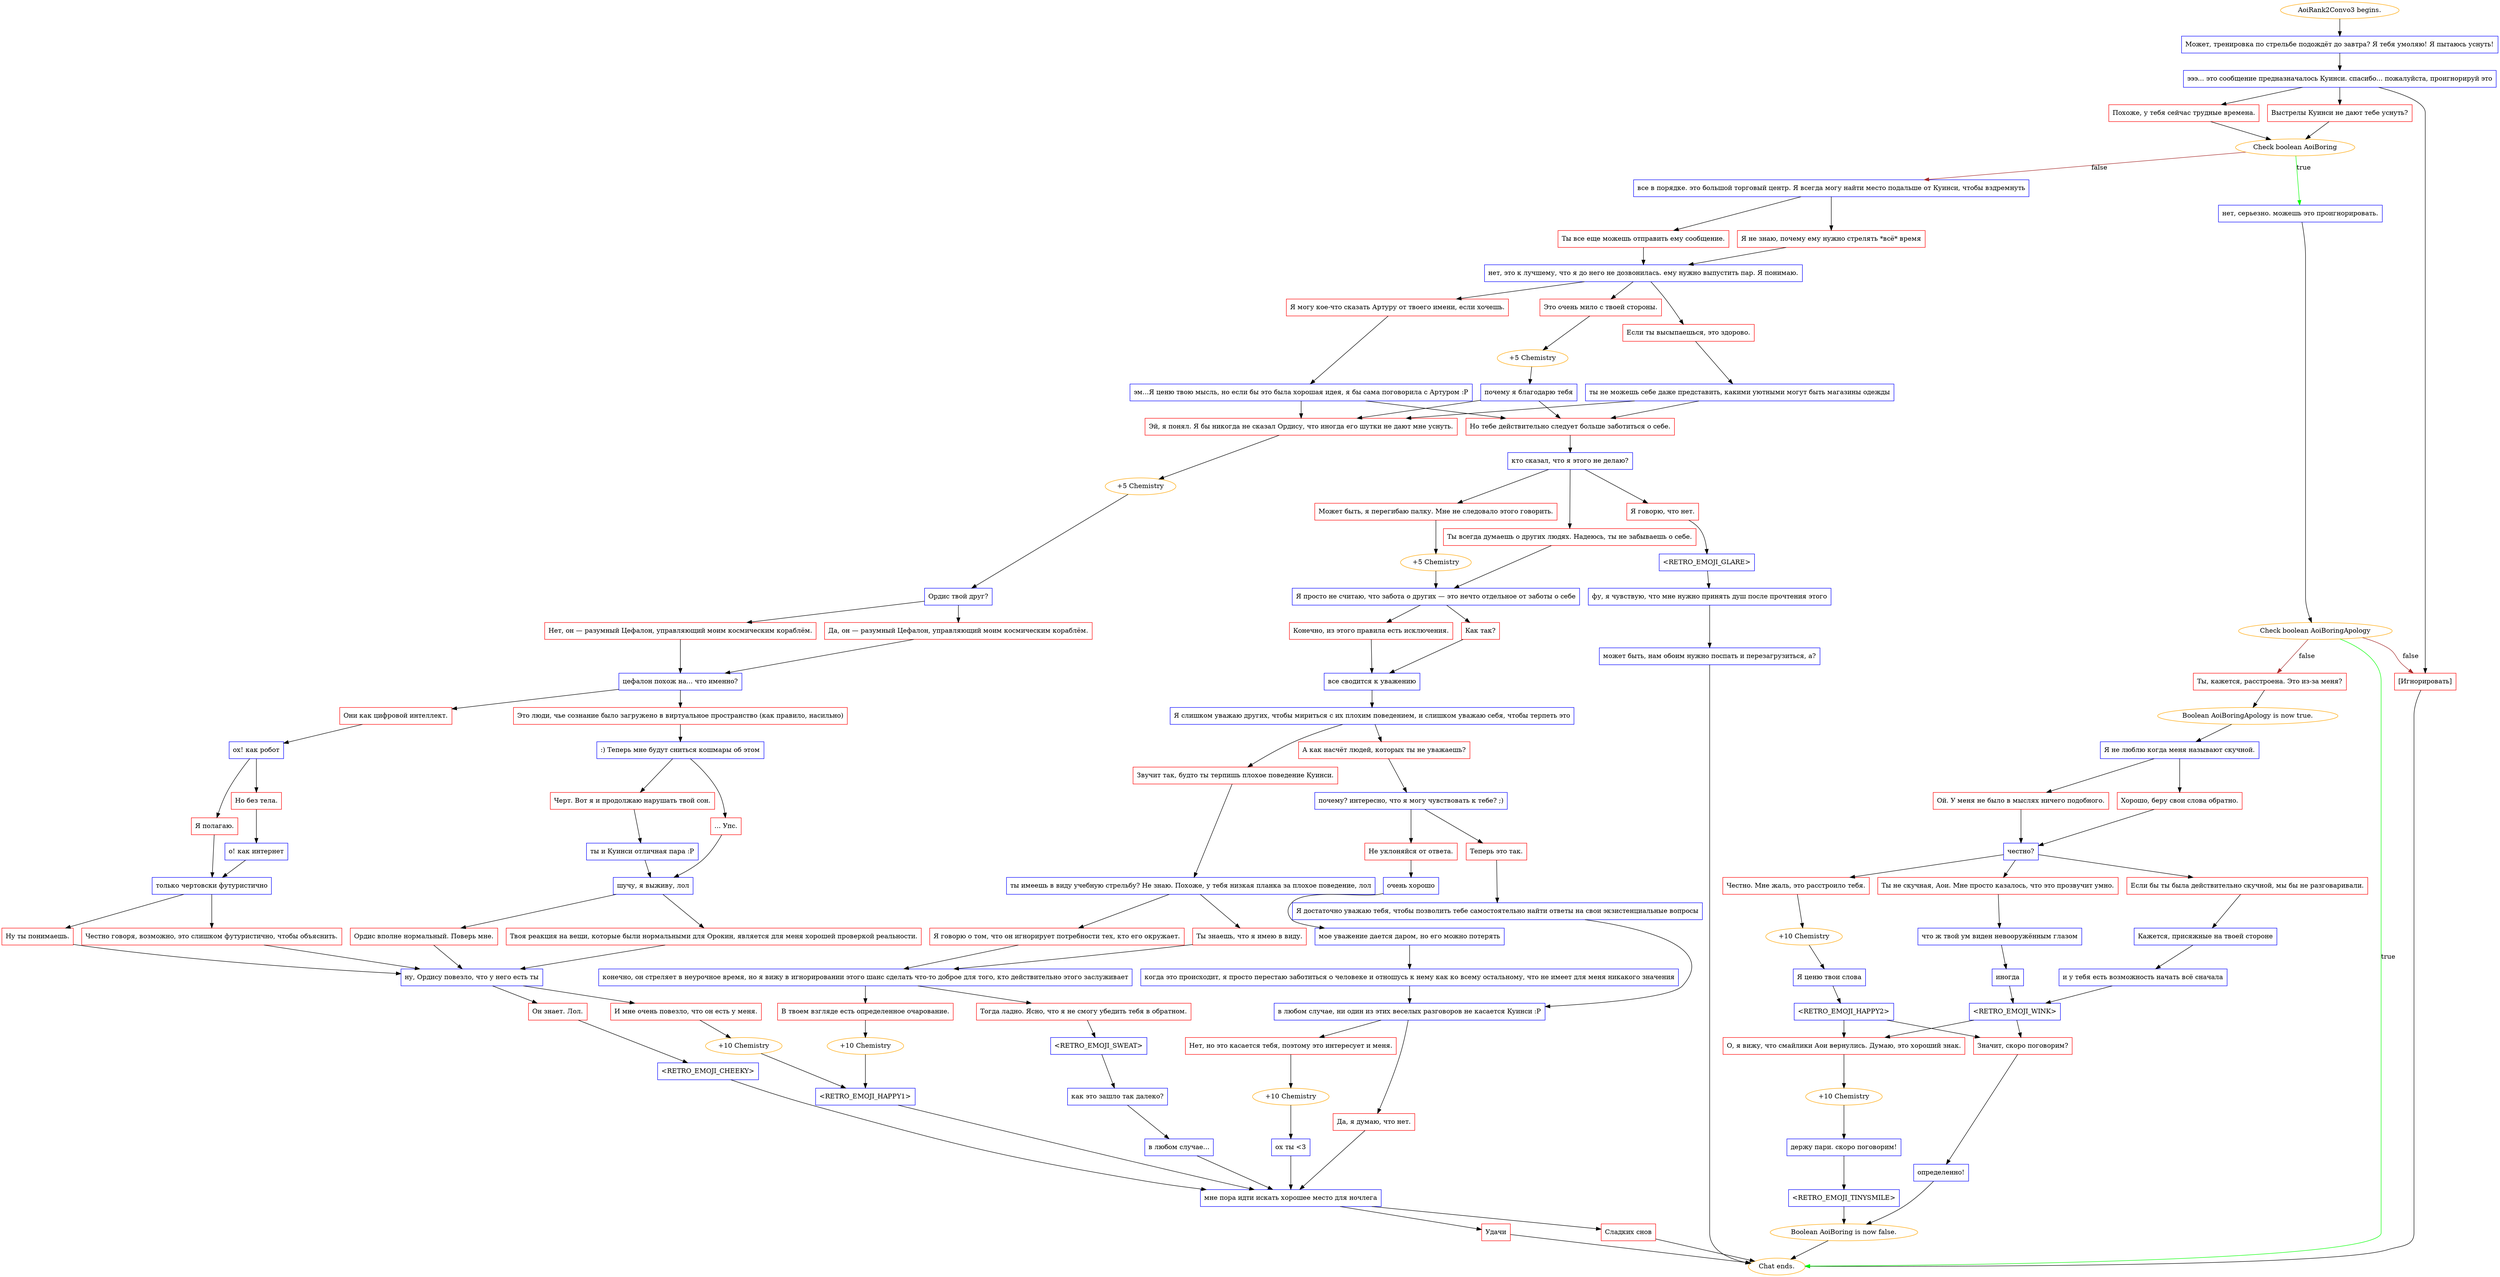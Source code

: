 digraph {
	"AoiRank2Convo3 begins." [color=orange];
		"AoiRank2Convo3 begins." -> j2880279265;
	j2880279265 [label="Может, тренировка по стрельбе подождёт до завтра? Я тебя умоляю! Я пытаюсь уснуть!",shape=box,color=blue];
		j2880279265 -> j3950814938;
	j3950814938 [label="эээ... это сообщение предназначалось Куинси. спасибо... пожалуйста, проигнорируй это",shape=box,color=blue];
		j3950814938 -> j2647853915;
		j3950814938 -> j3944850729;
		j3950814938 -> j3432236701;
	j2647853915 [label="Выстрелы Куинси не дают тебе уснуть?",shape=box,color=red];
		j2647853915 -> j1609432289;
	j3944850729 [label="Похоже, у тебя сейчас трудные времена.",shape=box,color=red];
		j3944850729 -> j1609432289;
	j3432236701 [label="[Игнорировать]",shape=box,color=red];
		j3432236701 -> "Chat ends.";
	j1609432289 [label="Check boolean AoiBoring",color=orange];
		j1609432289 -> j4289695912 [label=true,color=green];
		j1609432289 -> j2608505245 [label=false,color=brown];
	"Chat ends." [color=orange];
	j4289695912 [label="нет, серьезно. можешь это проигнорировать.",shape=box,color=blue];
		j4289695912 -> j184200178;
	j2608505245 [label="все в порядке. это большой торговый центр. Я всегда могу найти место подальше от Куинси, чтобы вздремнуть",shape=box,color=blue];
		j2608505245 -> j231214990;
		j2608505245 -> j3706104826;
	j184200178 [label="Check boolean AoiBoringApology",color=orange];
		j184200178 -> "Chat ends." [label=true,color=green];
		j184200178 -> j2480532269 [label=false,color=brown];
		j184200178 -> j3432236701 [label=false,color=brown];
	j231214990 [label="Я не знаю, почему ему нужно стрелять *всё* время",shape=box,color=red];
		j231214990 -> j1588404106;
	j3706104826 [label="Ты все еще можешь отправить ему сообщение.",shape=box,color=red];
		j3706104826 -> j1588404106;
	j2480532269 [label="Ты, кажется, расстроена. Это из-за меня?",shape=box,color=red];
		j2480532269 -> j3663586216;
	j1588404106 [label="нет, это к лучшему, что я до него не дозвонилась. ему нужно выпустить пар. Я понимаю.",shape=box,color=blue];
		j1588404106 -> j2417727644;
		j1588404106 -> j2286666673;
		j1588404106 -> j1113005333;
	j3663586216 [label="Boolean AoiBoringApology is now true.",color=orange];
		j3663586216 -> j113524909;
	j2417727644 [label="Я могу кое-что сказать Артуру от твоего имени, если хочешь.",shape=box,color=red];
		j2417727644 -> j2975828210;
	j2286666673 [label="Это очень мило с твоей стороны.",shape=box,color=red];
		j2286666673 -> j2649075529;
	j1113005333 [label="Если ты высыпаешься, это здорово.",shape=box,color=red];
		j1113005333 -> j1314188704;
	j113524909 [label="Я не люблю когда меня называют скучной.",shape=box,color=blue];
		j113524909 -> j1507125938;
		j113524909 -> j23390049;
	j2975828210 [label="эм...Я ценю твою мысль, но если бы это была хорошая идея, я бы сама поговорила с Артуром :P",shape=box,color=blue];
		j2975828210 -> j1685062883;
		j2975828210 -> j161610344;
	j2649075529 [label="+5 Chemistry",color=orange];
		j2649075529 -> j2646609888;
	j1314188704 [label="ты не можешь себе даже представить, какими уютными могут быть магазины одежды",shape=box,color=blue];
		j1314188704 -> j1685062883;
		j1314188704 -> j161610344;
	j1507125938 [label="Ой. У меня не было в мыслях ничего подобного.",shape=box,color=red];
		j1507125938 -> j716637053;
	j23390049 [label="Хорошо, беру свои слова обратно.",shape=box,color=red];
		j23390049 -> j716637053;
	j1685062883 [label="Эй, я понял. Я бы никогда не сказал Ордису, что иногда его шутки не дают мне уснуть.",shape=box,color=red];
		j1685062883 -> j1710470974;
	j161610344 [label="Но тебе действительно следует больше заботиться о себе.",shape=box,color=red];
		j161610344 -> j917147361;
	j2646609888 [label="почему я благодарю тебя",shape=box,color=blue];
		j2646609888 -> j1685062883;
		j2646609888 -> j161610344;
	j716637053 [label="честно?",shape=box,color=blue];
		j716637053 -> j1006132652;
		j716637053 -> j1988997325;
		j716637053 -> j392340440;
	j1710470974 [label="+5 Chemistry",color=orange];
		j1710470974 -> j259273965;
	j917147361 [label="кто сказал, что я этого не делаю?",shape=box,color=blue];
		j917147361 -> j2806763375;
		j917147361 -> j4107565405;
		j917147361 -> j1920129807;
	j1006132652 [label="Честно. Мне жаль, это расстроило тебя.",shape=box,color=red];
		j1006132652 -> j4278149646;
	j1988997325 [label="Ты не скучная, Аои. Мне просто казалось, что это прозвучит умно.",shape=box,color=red];
		j1988997325 -> j790204623;
	j392340440 [label="Если бы ты была действительно скучной, мы бы не разговаривали.",shape=box,color=red];
		j392340440 -> j811196726;
	j259273965 [label="Ордис твой друг?",shape=box,color=blue];
		j259273965 -> j212327127;
		j259273965 -> j839714394;
	j2806763375 [label="Ты всегда думаешь о других людях. Надеюсь, ты не забываешь о себе.",shape=box,color=red];
		j2806763375 -> j947082150;
	j4107565405 [label="Может быть, я перегибаю палку. Мне не следовало этого говорить.",shape=box,color=red];
		j4107565405 -> j2937602257;
	j1920129807 [label="Я говорю, что нет.",shape=box,color=red];
		j1920129807 -> j4188795723;
	j4278149646 [label="+10 Chemistry",color=orange];
		j4278149646 -> j3868614278;
	j790204623 [label="что ж твой ум виден невооружённым глазом",shape=box,color=blue];
		j790204623 -> j3521167181;
	j811196726 [label="Кажется, присяжные на твоей стороне",shape=box,color=blue];
		j811196726 -> j722159084;
	j212327127 [label="Да, он — разумный Цефалон, управляющий моим космическим кораблём.",shape=box,color=red];
		j212327127 -> j2273141615;
	j839714394 [label="Нет, он — разумный Цефалон, управляющий моим космическим кораблём.",shape=box,color=red];
		j839714394 -> j2273141615;
	j947082150 [label="Я просто не считаю, что забота о других — это нечто отдельное от заботы о себе",shape=box,color=blue];
		j947082150 -> j281936272;
		j947082150 -> j2408175258;
	j2937602257 [label="+5 Chemistry",color=orange];
		j2937602257 -> j947082150;
	j4188795723 [label="<RETRO_EMOJI_GLARE>",shape=box,color=blue];
		j4188795723 -> j3516323554;
	j3868614278 [label="Я ценю твои слова",shape=box,color=blue];
		j3868614278 -> j866100975;
	j3521167181 [label="иногда",shape=box,color=blue];
		j3521167181 -> j2769349076;
	j722159084 [label="и у тебя есть возможность начать всё сначала",shape=box,color=blue];
		j722159084 -> j2769349076;
	j2273141615 [label="цефалон похож на... что именно?",shape=box,color=blue];
		j2273141615 -> j3060836771;
		j2273141615 -> j1503467614;
	j281936272 [label="Конечно, из этого правила есть исключения.",shape=box,color=red];
		j281936272 -> j1811653867;
	j2408175258 [label="Как так?",shape=box,color=red];
		j2408175258 -> j1811653867;
	j3516323554 [label="фу, я чувствую, что мне нужно принять душ после прочтения этого",shape=box,color=blue];
		j3516323554 -> j1196848062;
	j866100975 [label="<RETRO_EMOJI_HAPPY2>",shape=box,color=blue];
		j866100975 -> j1847803706;
		j866100975 -> j2941210274;
	j2769349076 [label="<RETRO_EMOJI_WINK>",shape=box,color=blue];
		j2769349076 -> j1847803706;
		j2769349076 -> j2941210274;
	j3060836771 [label="Они как цифровой интеллект.",shape=box,color=red];
		j3060836771 -> j3187686510;
	j1503467614 [label="Это люди, чье сознание было загружено в виртуальное пространство (как правило, насильно)",shape=box,color=red];
		j1503467614 -> j3757037231;
	j1811653867 [label="все сводится к уважению",shape=box,color=blue];
		j1811653867 -> j1525669859;
	j1196848062 [label="может быть, нам обоим нужно поспать и перезагрузиться, а?",shape=box,color=blue];
		j1196848062 -> "Chat ends.";
	j1847803706 [label="Значит, скоро поговорим?",shape=box,color=red];
		j1847803706 -> j3540396099;
	j2941210274 [label="О, я вижу, что смайлики Аои вернулись. Думаю, это хороший знак.",shape=box,color=red];
		j2941210274 -> j3784687230;
	j3187686510 [label="ох! как робот",shape=box,color=blue];
		j3187686510 -> j4223797600;
		j3187686510 -> j610236825;
	j3757037231 [label=":) Теперь мне будут сниться кошмары об этом",shape=box,color=blue];
		j3757037231 -> j2138721025;
		j3757037231 -> j1626869922;
	j1525669859 [label="Я слишком уважаю других, чтобы мириться с их плохим поведением, и слишком уважаю себя, чтобы терпеть это",shape=box,color=blue];
		j1525669859 -> j416043673;
		j1525669859 -> j2873145561;
	j3540396099 [label="определенно!",shape=box,color=blue];
		j3540396099 -> j1984221796;
	j3784687230 [label="+10 Chemistry",color=orange];
		j3784687230 -> j4005938628;
	j4223797600 [label="Я полагаю.",shape=box,color=red];
		j4223797600 -> j732191436;
	j610236825 [label="Но без тела.",shape=box,color=red];
		j610236825 -> j701735778;
	j2138721025 [label="Черт. Вот я и продолжаю нарушать твой сон.",shape=box,color=red];
		j2138721025 -> j2840413876;
	j1626869922 [label="... Упс.",shape=box,color=red];
		j1626869922 -> j3207750566;
	j416043673 [label="А как насчёт людей, которых ты не уважаешь?",shape=box,color=red];
		j416043673 -> j3110058983;
	j2873145561 [label="Звучит так, будто ты терпишь плохое поведение Куинси.",shape=box,color=red];
		j2873145561 -> j4103581466;
	j1984221796 [label="Boolean AoiBoring is now false.",color=orange];
		j1984221796 -> "Chat ends.";
	j4005938628 [label="держу пари. скоро поговорим!",shape=box,color=blue];
		j4005938628 -> j3248434141;
	j732191436 [label="только чертовски футуристично",shape=box,color=blue];
		j732191436 -> j1386601164;
		j732191436 -> j2698665486;
	j701735778 [label="о! как интернет",shape=box,color=blue];
		j701735778 -> j732191436;
	j2840413876 [label="ты и Куинси отличная пара :P",shape=box,color=blue];
		j2840413876 -> j3207750566;
	j3207750566 [label="шучу, я выживу, лол",shape=box,color=blue];
		j3207750566 -> j504588595;
		j3207750566 -> j2673765957;
	j3110058983 [label="почему? интересно, что я могу чувствовать к тебе? ;)",shape=box,color=blue];
		j3110058983 -> j2113166053;
		j3110058983 -> j2507936806;
	j4103581466 [label="ты имеешь в виду учебную стрельбу? Не знаю. Похоже, у тебя низкая планка за плохое поведение, лол",shape=box,color=blue];
		j4103581466 -> j3167551214;
		j4103581466 -> j3433667204;
	j3248434141 [label="<RETRO_EMOJI_TINYSMILE>",shape=box,color=blue];
		j3248434141 -> j1984221796;
	j1386601164 [label="Ну ты понимаешь.",shape=box,color=red];
		j1386601164 -> j759841475;
	j2698665486 [label="Честно говоря, возможно, это слишком футуристично, чтобы объяснить.",shape=box,color=red];
		j2698665486 -> j759841475;
	j504588595 [label="Ордис вполне нормальный. Поверь мне.",shape=box,color=red];
		j504588595 -> j759841475;
	j2673765957 [label="Твоя реакция на вещи, которые были нормальными для Орокин, является для меня хорошей проверкой реальности.",shape=box,color=red];
		j2673765957 -> j759841475;
	j2113166053 [label="Теперь это так.",shape=box,color=red];
		j2113166053 -> j3989755924;
	j2507936806 [label="Не уклоняйся от ответа.",shape=box,color=red];
		j2507936806 -> j1287662920;
	j3167551214 [label="Ты знаешь, что я имею в виду.",shape=box,color=red];
		j3167551214 -> j646956320;
	j3433667204 [label="Я говорю о том, что он игнорирует потребности тех, кто его окружает.",shape=box,color=red];
		j3433667204 -> j646956320;
	j759841475 [label="ну, Ордису повезло, что у него есть ты",shape=box,color=blue];
		j759841475 -> j3567048805;
		j759841475 -> j2107136318;
	j3989755924 [label="Я достаточно уважаю тебя, чтобы позволить тебе самостоятельно найти ответы на свои экзистенциальные вопросы",shape=box,color=blue];
		j3989755924 -> j1850470598;
	j1287662920 [label="очень хорошо",shape=box,color=blue];
		j1287662920 -> j244067433;
	j646956320 [label="конечно, он стреляет в неурочное время, но я вижу в игнорировании этого шанс сделать что-то доброе для того, кто действительно этого заслуживает",shape=box,color=blue];
		j646956320 -> j1191519806;
		j646956320 -> j705235867;
	j3567048805 [label="Он знает. Лол.",shape=box,color=red];
		j3567048805 -> j33673450;
	j2107136318 [label="И мне очень повезло, что он есть у меня.",shape=box,color=red];
		j2107136318 -> j1990435975;
	j1850470598 [label="в любом случае, ни один из этих веселых разговоров не касается Куинси :P",shape=box,color=blue];
		j1850470598 -> j192929043;
		j1850470598 -> j2291559071;
	j244067433 [label="мое уважение дается даром, но его можно потерять",shape=box,color=blue];
		j244067433 -> j725842379;
	j1191519806 [label="Тогда ладно. Ясно, что я не смогу убедить тебя в обратном.",shape=box,color=red];
		j1191519806 -> j1365410451;
	j705235867 [label="В твоем взгляде есть определенное очарование.",shape=box,color=red];
		j705235867 -> j2557177110;
	j33673450 [label="<RETRO_EMOJI_CHEEKY>",shape=box,color=blue];
		j33673450 -> j2506551320;
	j1990435975 [label="+10 Chemistry",color=orange];
		j1990435975 -> j3516232484;
	j192929043 [label="Нет, но это касается тебя, поэтому это интересует и меня.",shape=box,color=red];
		j192929043 -> j3301498615;
	j2291559071 [label="Да, я думаю, что нет.",shape=box,color=red];
		j2291559071 -> j2506551320;
	j725842379 [label="когда это происходит, я просто перестаю заботиться о человеке и отношусь к нему как ко всему остальному, что не имеет для меня никакого значения",shape=box,color=blue];
		j725842379 -> j1850470598;
	j1365410451 [label="<RETRO_EMOJI_SWEAT>",shape=box,color=blue];
		j1365410451 -> j4164512394;
	j2557177110 [label="+10 Chemistry",color=orange];
		j2557177110 -> j3516232484;
	j2506551320 [label="мне пора идти искать хорошее место для ночлега",shape=box,color=blue];
		j2506551320 -> j562129594;
		j2506551320 -> j1836297243;
	j3516232484 [label="<RETRO_EMOJI_HAPPY1>",shape=box,color=blue];
		j3516232484 -> j2506551320;
	j3301498615 [label="+10 Chemistry",color=orange];
		j3301498615 -> j2791194976;
	j4164512394 [label="как это зашло так далеко?",shape=box,color=blue];
		j4164512394 -> j1559310851;
	j562129594 [label="Удачи",shape=box,color=red];
		j562129594 -> "Chat ends.";
	j1836297243 [label="Сладких снов",shape=box,color=red];
		j1836297243 -> "Chat ends.";
	j2791194976 [label="ох ты <3",shape=box,color=blue];
		j2791194976 -> j2506551320;
	j1559310851 [label="в любом случае...",shape=box,color=blue];
		j1559310851 -> j2506551320;
}